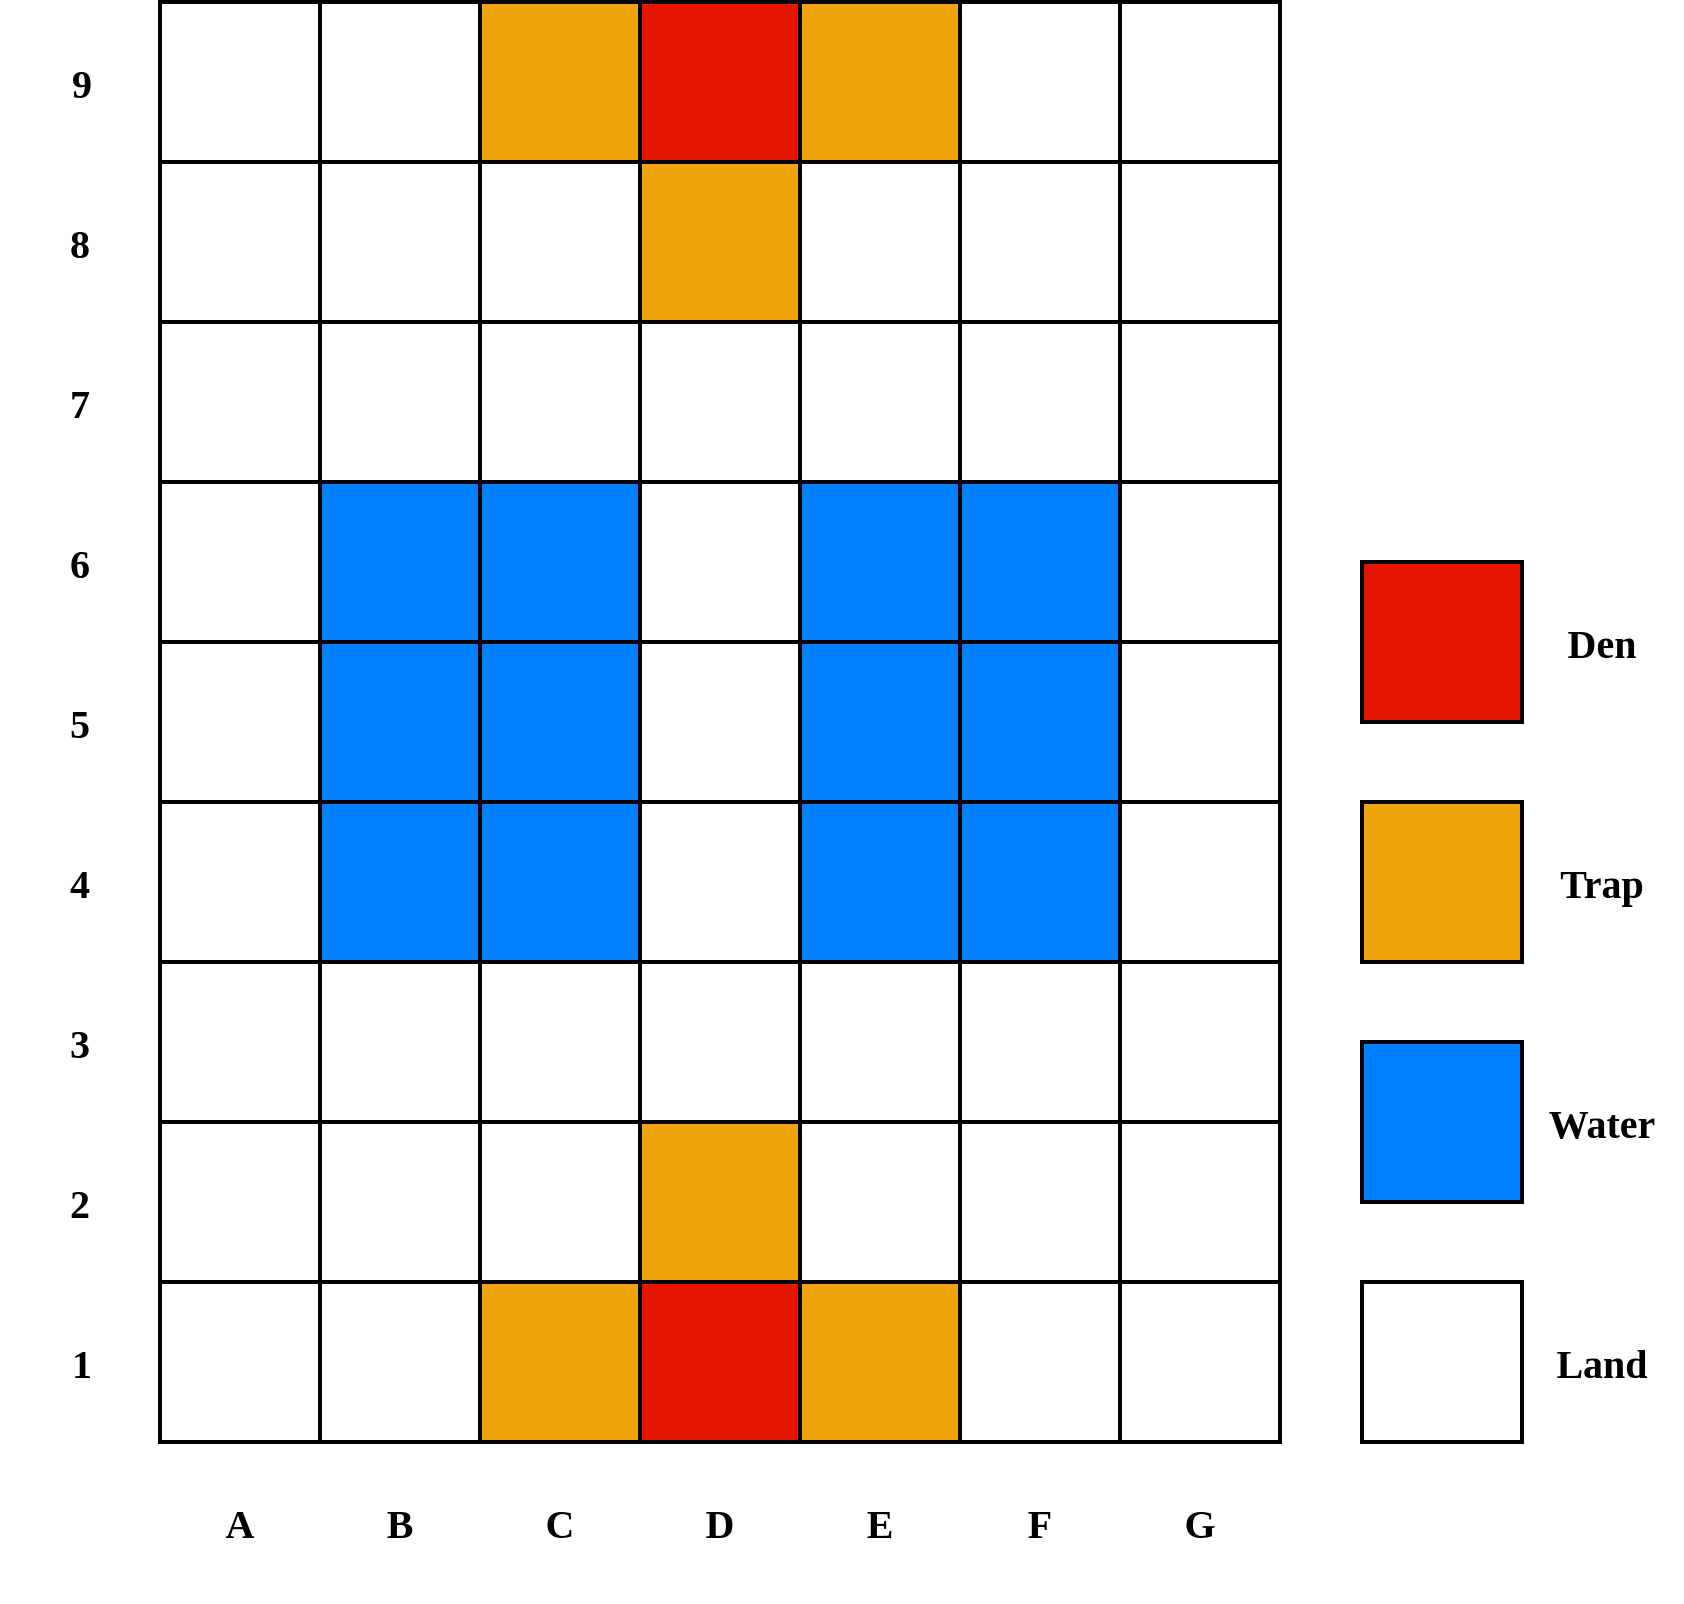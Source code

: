 <mxfile>
    <diagram id="78_1PcfHM3q_1J_BaUjy" name="Page-1">
        <mxGraphModel dx="1956" dy="807" grid="1" gridSize="10" guides="1" tooltips="1" connect="1" arrows="1" fold="1" page="1" pageScale="1" pageWidth="827" pageHeight="1169" math="0" shadow="0">
            <root>
                <mxCell id="0"/>
                <mxCell id="1" parent="0"/>
                <mxCell id="65" value="" style="group" vertex="1" connectable="0" parent="1">
                    <mxGeometry x="79" y="80" width="560" height="720" as="geometry"/>
                </mxCell>
                <mxCell id="2" value="" style="whiteSpace=wrap;html=1;aspect=fixed;strokeWidth=2;" vertex="1" parent="65">
                    <mxGeometry width="80" height="80" as="geometry"/>
                </mxCell>
                <mxCell id="3" value="" style="whiteSpace=wrap;html=1;aspect=fixed;strokeWidth=2;" vertex="1" parent="65">
                    <mxGeometry x="80" width="80" height="80" as="geometry"/>
                </mxCell>
                <mxCell id="4" value="" style="whiteSpace=wrap;html=1;aspect=fixed;strokeWidth=2;fillColor=#F0A30A;" vertex="1" parent="65">
                    <mxGeometry x="160" width="80" height="80" as="geometry"/>
                </mxCell>
                <mxCell id="5" value="" style="whiteSpace=wrap;html=1;aspect=fixed;strokeWidth=2;fillColor=#e51400;fontColor=#ffffff;strokeColor=#000000;" vertex="1" parent="65">
                    <mxGeometry x="240" width="80" height="80" as="geometry"/>
                </mxCell>
                <mxCell id="6" value="" style="whiteSpace=wrap;html=1;aspect=fixed;strokeWidth=2;fillColor=#F0A30A;" vertex="1" parent="65">
                    <mxGeometry x="320" width="80" height="80" as="geometry"/>
                </mxCell>
                <mxCell id="7" value="" style="whiteSpace=wrap;html=1;aspect=fixed;strokeWidth=2;" vertex="1" parent="65">
                    <mxGeometry x="400" width="80" height="80" as="geometry"/>
                </mxCell>
                <mxCell id="8" value="" style="whiteSpace=wrap;html=1;aspect=fixed;strokeWidth=2;" vertex="1" parent="65">
                    <mxGeometry x="480" width="80" height="80" as="geometry"/>
                </mxCell>
                <mxCell id="9" value="" style="whiteSpace=wrap;html=1;aspect=fixed;strokeWidth=2;" vertex="1" parent="65">
                    <mxGeometry y="80" width="80" height="80" as="geometry"/>
                </mxCell>
                <mxCell id="10" value="" style="whiteSpace=wrap;html=1;aspect=fixed;strokeWidth=2;" vertex="1" parent="65">
                    <mxGeometry x="80" y="80" width="80" height="80" as="geometry"/>
                </mxCell>
                <mxCell id="11" value="" style="whiteSpace=wrap;html=1;aspect=fixed;strokeWidth=2;" vertex="1" parent="65">
                    <mxGeometry x="160" y="80" width="80" height="80" as="geometry"/>
                </mxCell>
                <mxCell id="12" value="" style="whiteSpace=wrap;html=1;aspect=fixed;strokeWidth=2;fillColor=#F0A30A;" vertex="1" parent="65">
                    <mxGeometry x="240" y="80" width="80" height="80" as="geometry"/>
                </mxCell>
                <mxCell id="13" value="" style="whiteSpace=wrap;html=1;aspect=fixed;strokeWidth=2;" vertex="1" parent="65">
                    <mxGeometry x="320" y="80" width="80" height="80" as="geometry"/>
                </mxCell>
                <mxCell id="14" value="" style="whiteSpace=wrap;html=1;aspect=fixed;strokeWidth=2;" vertex="1" parent="65">
                    <mxGeometry x="400" y="80" width="80" height="80" as="geometry"/>
                </mxCell>
                <mxCell id="15" value="" style="whiteSpace=wrap;html=1;aspect=fixed;strokeWidth=2;" vertex="1" parent="65">
                    <mxGeometry x="480" y="80" width="80" height="80" as="geometry"/>
                </mxCell>
                <mxCell id="16" value="" style="whiteSpace=wrap;html=1;aspect=fixed;strokeWidth=2;" vertex="1" parent="65">
                    <mxGeometry y="160" width="80" height="80" as="geometry"/>
                </mxCell>
                <mxCell id="17" value="" style="whiteSpace=wrap;html=1;aspect=fixed;strokeWidth=2;" vertex="1" parent="65">
                    <mxGeometry x="80" y="160" width="80" height="80" as="geometry"/>
                </mxCell>
                <mxCell id="18" value="" style="whiteSpace=wrap;html=1;aspect=fixed;strokeWidth=2;" vertex="1" parent="65">
                    <mxGeometry x="160" y="160" width="80" height="80" as="geometry"/>
                </mxCell>
                <mxCell id="19" value="" style="whiteSpace=wrap;html=1;aspect=fixed;strokeWidth=2;" vertex="1" parent="65">
                    <mxGeometry x="240" y="160" width="80" height="80" as="geometry"/>
                </mxCell>
                <mxCell id="20" value="" style="whiteSpace=wrap;html=1;aspect=fixed;strokeWidth=2;" vertex="1" parent="65">
                    <mxGeometry x="320" y="160" width="80" height="80" as="geometry"/>
                </mxCell>
                <mxCell id="21" value="" style="whiteSpace=wrap;html=1;aspect=fixed;strokeWidth=2;" vertex="1" parent="65">
                    <mxGeometry x="400" y="160" width="80" height="80" as="geometry"/>
                </mxCell>
                <mxCell id="22" value="" style="whiteSpace=wrap;html=1;aspect=fixed;strokeWidth=2;" vertex="1" parent="65">
                    <mxGeometry x="480" y="160" width="80" height="80" as="geometry"/>
                </mxCell>
                <mxCell id="23" value="" style="whiteSpace=wrap;html=1;aspect=fixed;strokeWidth=2;" vertex="1" parent="65">
                    <mxGeometry y="240" width="80" height="80" as="geometry"/>
                </mxCell>
                <mxCell id="24" value="" style="whiteSpace=wrap;html=1;aspect=fixed;strokeWidth=2;fillColor=#007FFF;" vertex="1" parent="65">
                    <mxGeometry x="80" y="240" width="80" height="80" as="geometry"/>
                </mxCell>
                <mxCell id="25" value="" style="whiteSpace=wrap;html=1;aspect=fixed;strokeWidth=2;fillColor=#007FFF;" vertex="1" parent="65">
                    <mxGeometry x="160" y="240" width="80" height="80" as="geometry"/>
                </mxCell>
                <mxCell id="26" value="" style="whiteSpace=wrap;html=1;aspect=fixed;strokeWidth=2;" vertex="1" parent="65">
                    <mxGeometry x="240" y="240" width="80" height="80" as="geometry"/>
                </mxCell>
                <mxCell id="27" value="" style="whiteSpace=wrap;html=1;aspect=fixed;strokeWidth=2;fillColor=#007FFF;" vertex="1" parent="65">
                    <mxGeometry x="320" y="240" width="80" height="80" as="geometry"/>
                </mxCell>
                <mxCell id="28" value="" style="whiteSpace=wrap;html=1;aspect=fixed;strokeWidth=2;fillColor=#007FFF;" vertex="1" parent="65">
                    <mxGeometry x="400" y="240" width="80" height="80" as="geometry"/>
                </mxCell>
                <mxCell id="29" value="" style="whiteSpace=wrap;html=1;aspect=fixed;strokeWidth=2;" vertex="1" parent="65">
                    <mxGeometry x="480" y="240" width="80" height="80" as="geometry"/>
                </mxCell>
                <mxCell id="30" value="" style="whiteSpace=wrap;html=1;aspect=fixed;strokeWidth=2;" vertex="1" parent="65">
                    <mxGeometry y="320" width="80" height="80" as="geometry"/>
                </mxCell>
                <mxCell id="31" value="" style="whiteSpace=wrap;html=1;aspect=fixed;strokeWidth=2;fillColor=#007FFF;" vertex="1" parent="65">
                    <mxGeometry x="80" y="320" width="80" height="80" as="geometry"/>
                </mxCell>
                <mxCell id="32" value="" style="whiteSpace=wrap;html=1;aspect=fixed;strokeWidth=2;fillColor=#007FFF;" vertex="1" parent="65">
                    <mxGeometry x="160" y="320" width="80" height="80" as="geometry"/>
                </mxCell>
                <mxCell id="33" value="" style="whiteSpace=wrap;html=1;aspect=fixed;strokeWidth=2;" vertex="1" parent="65">
                    <mxGeometry x="240" y="320" width="80" height="80" as="geometry"/>
                </mxCell>
                <mxCell id="34" value="" style="whiteSpace=wrap;html=1;aspect=fixed;strokeWidth=2;fillColor=#007FFF;" vertex="1" parent="65">
                    <mxGeometry x="320" y="320" width="80" height="80" as="geometry"/>
                </mxCell>
                <mxCell id="35" value="" style="whiteSpace=wrap;html=1;aspect=fixed;strokeWidth=2;fillColor=#007FFF;" vertex="1" parent="65">
                    <mxGeometry x="400" y="320" width="80" height="80" as="geometry"/>
                </mxCell>
                <mxCell id="36" value="" style="whiteSpace=wrap;html=1;aspect=fixed;strokeWidth=2;" vertex="1" parent="65">
                    <mxGeometry x="480" y="320" width="80" height="80" as="geometry"/>
                </mxCell>
                <mxCell id="37" value="" style="whiteSpace=wrap;html=1;aspect=fixed;strokeWidth=2;" vertex="1" parent="65">
                    <mxGeometry y="400" width="80" height="80" as="geometry"/>
                </mxCell>
                <mxCell id="38" value="" style="whiteSpace=wrap;html=1;aspect=fixed;strokeWidth=2;fillColor=#007FFF;" vertex="1" parent="65">
                    <mxGeometry x="80" y="400" width="80" height="80" as="geometry"/>
                </mxCell>
                <mxCell id="39" value="" style="whiteSpace=wrap;html=1;aspect=fixed;strokeWidth=2;fillColor=#007FFF;" vertex="1" parent="65">
                    <mxGeometry x="160" y="400" width="80" height="80" as="geometry"/>
                </mxCell>
                <mxCell id="40" value="" style="whiteSpace=wrap;html=1;aspect=fixed;strokeWidth=2;" vertex="1" parent="65">
                    <mxGeometry x="240" y="400" width="80" height="80" as="geometry"/>
                </mxCell>
                <mxCell id="41" value="" style="whiteSpace=wrap;html=1;aspect=fixed;strokeWidth=2;fillColor=#007FFF;" vertex="1" parent="65">
                    <mxGeometry x="320" y="400" width="80" height="80" as="geometry"/>
                </mxCell>
                <mxCell id="42" value="" style="whiteSpace=wrap;html=1;aspect=fixed;strokeWidth=2;fillColor=#007FFF;" vertex="1" parent="65">
                    <mxGeometry x="400" y="400" width="80" height="80" as="geometry"/>
                </mxCell>
                <mxCell id="43" value="" style="whiteSpace=wrap;html=1;aspect=fixed;strokeWidth=2;" vertex="1" parent="65">
                    <mxGeometry x="480" y="400" width="80" height="80" as="geometry"/>
                </mxCell>
                <mxCell id="44" value="" style="whiteSpace=wrap;html=1;aspect=fixed;strokeWidth=2;" vertex="1" parent="65">
                    <mxGeometry y="480" width="80" height="80" as="geometry"/>
                </mxCell>
                <mxCell id="45" value="" style="whiteSpace=wrap;html=1;aspect=fixed;strokeWidth=2;" vertex="1" parent="65">
                    <mxGeometry x="80" y="480" width="80" height="80" as="geometry"/>
                </mxCell>
                <mxCell id="46" value="" style="whiteSpace=wrap;html=1;aspect=fixed;strokeWidth=2;" vertex="1" parent="65">
                    <mxGeometry x="160" y="480" width="80" height="80" as="geometry"/>
                </mxCell>
                <mxCell id="47" value="" style="whiteSpace=wrap;html=1;aspect=fixed;strokeWidth=2;" vertex="1" parent="65">
                    <mxGeometry x="240" y="480" width="80" height="80" as="geometry"/>
                </mxCell>
                <mxCell id="48" value="" style="whiteSpace=wrap;html=1;aspect=fixed;strokeWidth=2;" vertex="1" parent="65">
                    <mxGeometry x="320" y="480" width="80" height="80" as="geometry"/>
                </mxCell>
                <mxCell id="49" value="" style="whiteSpace=wrap;html=1;aspect=fixed;strokeWidth=2;" vertex="1" parent="65">
                    <mxGeometry x="400" y="480" width="80" height="80" as="geometry"/>
                </mxCell>
                <mxCell id="50" value="" style="whiteSpace=wrap;html=1;aspect=fixed;strokeWidth=2;" vertex="1" parent="65">
                    <mxGeometry x="480" y="480" width="80" height="80" as="geometry"/>
                </mxCell>
                <mxCell id="51" value="" style="whiteSpace=wrap;html=1;aspect=fixed;strokeWidth=2;" vertex="1" parent="65">
                    <mxGeometry y="560" width="80" height="80" as="geometry"/>
                </mxCell>
                <mxCell id="52" value="" style="whiteSpace=wrap;html=1;aspect=fixed;strokeWidth=2;" vertex="1" parent="65">
                    <mxGeometry x="80" y="560" width="80" height="80" as="geometry"/>
                </mxCell>
                <mxCell id="53" value="" style="whiteSpace=wrap;html=1;aspect=fixed;strokeWidth=2;" vertex="1" parent="65">
                    <mxGeometry x="160" y="560" width="80" height="80" as="geometry"/>
                </mxCell>
                <mxCell id="54" value="" style="whiteSpace=wrap;html=1;aspect=fixed;strokeWidth=2;fillColor=#F0A30A;fontColor=#000000;strokeColor=#000000;" vertex="1" parent="65">
                    <mxGeometry x="240" y="560" width="80" height="80" as="geometry"/>
                </mxCell>
                <mxCell id="55" value="" style="whiteSpace=wrap;html=1;aspect=fixed;strokeWidth=2;" vertex="1" parent="65">
                    <mxGeometry x="320" y="560" width="80" height="80" as="geometry"/>
                </mxCell>
                <mxCell id="56" value="" style="whiteSpace=wrap;html=1;aspect=fixed;strokeWidth=2;" vertex="1" parent="65">
                    <mxGeometry x="400" y="560" width="80" height="80" as="geometry"/>
                </mxCell>
                <mxCell id="57" value="" style="whiteSpace=wrap;html=1;aspect=fixed;strokeWidth=2;" vertex="1" parent="65">
                    <mxGeometry x="480" y="560" width="80" height="80" as="geometry"/>
                </mxCell>
                <mxCell id="58" value="" style="whiteSpace=wrap;html=1;aspect=fixed;strokeWidth=2;" vertex="1" parent="65">
                    <mxGeometry y="640" width="80" height="80" as="geometry"/>
                </mxCell>
                <mxCell id="59" value="" style="whiteSpace=wrap;html=1;aspect=fixed;strokeWidth=2;" vertex="1" parent="65">
                    <mxGeometry x="80" y="640" width="80" height="80" as="geometry"/>
                </mxCell>
                <mxCell id="60" value="" style="whiteSpace=wrap;html=1;aspect=fixed;strokeWidth=2;fillColor=#f0a30a;fontColor=#000000;strokeColor=#000000;" vertex="1" parent="65">
                    <mxGeometry x="160" y="640" width="80" height="80" as="geometry"/>
                </mxCell>
                <mxCell id="61" value="" style="whiteSpace=wrap;html=1;aspect=fixed;strokeWidth=2;fillColor=#e51400;fontColor=#ffffff;strokeColor=#000000;" vertex="1" parent="65">
                    <mxGeometry x="240" y="640" width="80" height="80" as="geometry"/>
                </mxCell>
                <mxCell id="62" value="" style="whiteSpace=wrap;html=1;aspect=fixed;strokeWidth=2;fillColor=#f0a30a;fontColor=#000000;strokeColor=#000000;" vertex="1" parent="65">
                    <mxGeometry x="320" y="640" width="80" height="80" as="geometry"/>
                </mxCell>
                <mxCell id="63" value="" style="whiteSpace=wrap;html=1;aspect=fixed;strokeWidth=2;" vertex="1" parent="65">
                    <mxGeometry x="400" y="640" width="80" height="80" as="geometry"/>
                </mxCell>
                <mxCell id="64" value="" style="whiteSpace=wrap;html=1;aspect=fixed;strokeWidth=2;" vertex="1" parent="65">
                    <mxGeometry x="480" y="640" width="80" height="80" as="geometry"/>
                </mxCell>
                <mxCell id="66" value="&lt;font style=&quot;font-size: 20px&quot;&gt;&lt;b&gt;9&lt;/b&gt;&lt;/font&gt;" style="text;html=1;strokeColor=none;fillColor=none;align=center;verticalAlign=middle;whiteSpace=wrap;rounded=0;fontFamily=Computer Modern;fontSource=https%3A%2F%2Ffonts.googleapis.com%2Fcss%3Ffamily%3DComputer%2BModern;" vertex="1" parent="1">
                    <mxGeometry y="80" width="80" height="80" as="geometry"/>
                </mxCell>
                <mxCell id="70" value="&lt;font style=&quot;font-size: 20px&quot;&gt;&lt;b&gt;8&lt;/b&gt;&lt;/font&gt;" style="text;html=1;strokeColor=none;fillColor=none;align=center;verticalAlign=middle;whiteSpace=wrap;rounded=0;fontFamily=Computer Modern;fontSource=https%3A%2F%2Ffonts.googleapis.com%2Fcss%3Ffamily%3DComputer%2BModern;" vertex="1" parent="1">
                    <mxGeometry x="-1" y="160" width="80" height="80" as="geometry"/>
                </mxCell>
                <mxCell id="71" value="&lt;font style=&quot;font-size: 20px&quot;&gt;&lt;b&gt;7&lt;/b&gt;&lt;/font&gt;" style="text;html=1;strokeColor=none;fillColor=none;align=center;verticalAlign=middle;whiteSpace=wrap;rounded=0;fontFamily=Computer Modern;fontSource=https%3A%2F%2Ffonts.googleapis.com%2Fcss%3Ffamily%3DComputer%2BModern;" vertex="1" parent="1">
                    <mxGeometry x="-1" y="240" width="80" height="80" as="geometry"/>
                </mxCell>
                <mxCell id="72" value="&lt;font style=&quot;font-size: 20px&quot;&gt;&lt;b&gt;6&lt;/b&gt;&lt;/font&gt;" style="text;html=1;strokeColor=none;fillColor=none;align=center;verticalAlign=middle;whiteSpace=wrap;rounded=0;fontFamily=Computer Modern;fontSource=https%3A%2F%2Ffonts.googleapis.com%2Fcss%3Ffamily%3DComputer%2BModern;" vertex="1" parent="1">
                    <mxGeometry x="-1" y="320" width="80" height="80" as="geometry"/>
                </mxCell>
                <mxCell id="73" value="&lt;font style=&quot;font-size: 20px&quot;&gt;&lt;b&gt;5&lt;/b&gt;&lt;/font&gt;" style="text;html=1;strokeColor=none;fillColor=none;align=center;verticalAlign=middle;whiteSpace=wrap;rounded=0;fontFamily=Computer Modern;fontSource=https%3A%2F%2Ffonts.googleapis.com%2Fcss%3Ffamily%3DComputer%2BModern;" vertex="1" parent="1">
                    <mxGeometry x="-1" y="400" width="80" height="80" as="geometry"/>
                </mxCell>
                <mxCell id="74" value="&lt;font style=&quot;font-size: 20px&quot;&gt;&lt;b&gt;4&lt;/b&gt;&lt;/font&gt;" style="text;html=1;strokeColor=none;fillColor=none;align=center;verticalAlign=middle;whiteSpace=wrap;rounded=0;fontFamily=Computer Modern;fontSource=https%3A%2F%2Ffonts.googleapis.com%2Fcss%3Ffamily%3DComputer%2BModern;" vertex="1" parent="1">
                    <mxGeometry x="-1" y="480" width="80" height="80" as="geometry"/>
                </mxCell>
                <mxCell id="75" value="&lt;font style=&quot;font-size: 20px&quot;&gt;&lt;b&gt;3&lt;/b&gt;&lt;/font&gt;" style="text;html=1;strokeColor=none;fillColor=none;align=center;verticalAlign=middle;whiteSpace=wrap;rounded=0;fontFamily=Computer Modern;fontSource=https%3A%2F%2Ffonts.googleapis.com%2Fcss%3Ffamily%3DComputer%2BModern;" vertex="1" parent="1">
                    <mxGeometry x="-1" y="560" width="80" height="80" as="geometry"/>
                </mxCell>
                <mxCell id="76" value="&lt;font style=&quot;font-size: 20px&quot;&gt;&lt;b&gt;2&lt;/b&gt;&lt;/font&gt;" style="text;html=1;strokeColor=none;fillColor=none;align=center;verticalAlign=middle;whiteSpace=wrap;rounded=0;fontFamily=Computer Modern;fontSource=https%3A%2F%2Ffonts.googleapis.com%2Fcss%3Ffamily%3DComputer%2BModern;" vertex="1" parent="1">
                    <mxGeometry x="-1" y="640" width="80" height="80" as="geometry"/>
                </mxCell>
                <mxCell id="77" value="&lt;font style=&quot;font-size: 20px&quot;&gt;&lt;b&gt;1&lt;/b&gt;&lt;/font&gt;" style="text;html=1;strokeColor=none;fillColor=none;align=center;verticalAlign=middle;whiteSpace=wrap;rounded=0;fontFamily=Computer Modern;fontSource=https%3A%2F%2Ffonts.googleapis.com%2Fcss%3Ffamily%3DComputer%2BModern;" vertex="1" parent="1">
                    <mxGeometry y="720" width="80" height="80" as="geometry"/>
                </mxCell>
                <mxCell id="78" value="&lt;font style=&quot;font-size: 20px&quot;&gt;&lt;b&gt;A&lt;/b&gt;&lt;/font&gt;" style="text;html=1;strokeColor=none;fillColor=none;align=center;verticalAlign=middle;whiteSpace=wrap;rounded=0;fontFamily=Times New Roman;" vertex="1" parent="1">
                    <mxGeometry x="79" y="800" width="80" height="80" as="geometry"/>
                </mxCell>
                <mxCell id="79" value="&lt;font style=&quot;font-size: 20px&quot;&gt;&lt;b&gt;B&lt;/b&gt;&lt;/font&gt;" style="text;html=1;strokeColor=none;fillColor=none;align=center;verticalAlign=middle;whiteSpace=wrap;rounded=0;fontFamily=Times New Roman;" vertex="1" parent="1">
                    <mxGeometry x="159" y="800" width="80" height="80" as="geometry"/>
                </mxCell>
                <mxCell id="80" value="&lt;font style=&quot;font-size: 20px&quot;&gt;&lt;b&gt;C&lt;/b&gt;&lt;/font&gt;" style="text;html=1;strokeColor=none;fillColor=none;align=center;verticalAlign=middle;whiteSpace=wrap;rounded=0;fontFamily=Times New Roman;" vertex="1" parent="1">
                    <mxGeometry x="239" y="800" width="80" height="80" as="geometry"/>
                </mxCell>
                <mxCell id="81" value="&lt;font style=&quot;font-size: 20px&quot;&gt;&lt;b&gt;D&lt;/b&gt;&lt;/font&gt;" style="text;html=1;strokeColor=none;fillColor=none;align=center;verticalAlign=middle;whiteSpace=wrap;rounded=0;fontFamily=Times New Roman;" vertex="1" parent="1">
                    <mxGeometry x="319" y="800" width="80" height="80" as="geometry"/>
                </mxCell>
                <mxCell id="82" value="&lt;font style=&quot;font-size: 20px&quot;&gt;&lt;b&gt;E&lt;/b&gt;&lt;/font&gt;" style="text;html=1;strokeColor=none;fillColor=none;align=center;verticalAlign=middle;whiteSpace=wrap;rounded=0;fontFamily=Times New Roman;" vertex="1" parent="1">
                    <mxGeometry x="399" y="800" width="80" height="80" as="geometry"/>
                </mxCell>
                <mxCell id="83" value="&lt;font style=&quot;font-size: 20px&quot;&gt;&lt;b&gt;F&lt;/b&gt;&lt;/font&gt;" style="text;html=1;strokeColor=none;fillColor=none;align=center;verticalAlign=middle;whiteSpace=wrap;rounded=0;fontFamily=Times New Roman;" vertex="1" parent="1">
                    <mxGeometry x="479" y="800" width="80" height="80" as="geometry"/>
                </mxCell>
                <mxCell id="84" value="&lt;font style=&quot;font-size: 20px&quot;&gt;&lt;b&gt;G&lt;/b&gt;&lt;/font&gt;" style="text;html=1;strokeColor=none;fillColor=none;align=center;verticalAlign=middle;whiteSpace=wrap;rounded=0;fontFamily=Times New Roman;" vertex="1" parent="1">
                    <mxGeometry x="559" y="800" width="80" height="80" as="geometry"/>
                </mxCell>
                <mxCell id="85" value="" style="whiteSpace=wrap;html=1;aspect=fixed;strokeWidth=2;fillColor=#e51400;fontColor=#ffffff;strokeColor=#000000;" vertex="1" parent="1">
                    <mxGeometry x="680" y="360" width="80" height="80" as="geometry"/>
                </mxCell>
                <mxCell id="88" value="" style="whiteSpace=wrap;html=1;aspect=fixed;strokeWidth=2;fillColor=#f0a30a;fontColor=#000000;strokeColor=#000000;" vertex="1" parent="1">
                    <mxGeometry x="680" y="480" width="80" height="80" as="geometry"/>
                </mxCell>
                <mxCell id="95" value="" style="whiteSpace=wrap;html=1;aspect=fixed;strokeWidth=2;fillColor=#007FFF;" vertex="1" parent="1">
                    <mxGeometry x="680" y="600" width="80" height="80" as="geometry"/>
                </mxCell>
                <mxCell id="96" value="&lt;font style=&quot;font-size: 20px&quot;&gt;&lt;b&gt;Den&lt;/b&gt;&lt;/font&gt;" style="text;html=1;strokeColor=none;fillColor=none;align=center;verticalAlign=middle;whiteSpace=wrap;rounded=0;fontFamily=Times New Roman;" vertex="1" parent="1">
                    <mxGeometry x="760" y="360" width="80" height="80" as="geometry"/>
                </mxCell>
                <mxCell id="97" value="&lt;font style=&quot;font-size: 20px&quot;&gt;&lt;b&gt;Trap&lt;/b&gt;&lt;/font&gt;" style="text;html=1;strokeColor=none;fillColor=none;align=center;verticalAlign=middle;whiteSpace=wrap;rounded=0;fontFamily=Times New Roman;" vertex="1" parent="1">
                    <mxGeometry x="760" y="480" width="80" height="80" as="geometry"/>
                </mxCell>
                <mxCell id="98" value="&lt;font style=&quot;font-size: 20px&quot;&gt;&lt;b&gt;Water&lt;/b&gt;&lt;/font&gt;" style="text;html=1;strokeColor=none;fillColor=none;align=center;verticalAlign=middle;whiteSpace=wrap;rounded=0;fontFamily=Times New Roman;" vertex="1" parent="1">
                    <mxGeometry x="760" y="600" width="80" height="80" as="geometry"/>
                </mxCell>
                <mxCell id="99" value="" style="whiteSpace=wrap;html=1;aspect=fixed;strokeWidth=2;" vertex="1" parent="1">
                    <mxGeometry x="680" y="720" width="80" height="80" as="geometry"/>
                </mxCell>
                <mxCell id="100" value="&lt;font style=&quot;font-size: 20px&quot;&gt;&lt;b&gt;Land&lt;/b&gt;&lt;/font&gt;" style="text;html=1;strokeColor=none;fillColor=none;align=center;verticalAlign=middle;whiteSpace=wrap;rounded=0;fontFamily=Times New Roman;" vertex="1" parent="1">
                    <mxGeometry x="760" y="720" width="80" height="80" as="geometry"/>
                </mxCell>
            </root>
        </mxGraphModel>
    </diagram>
</mxfile>